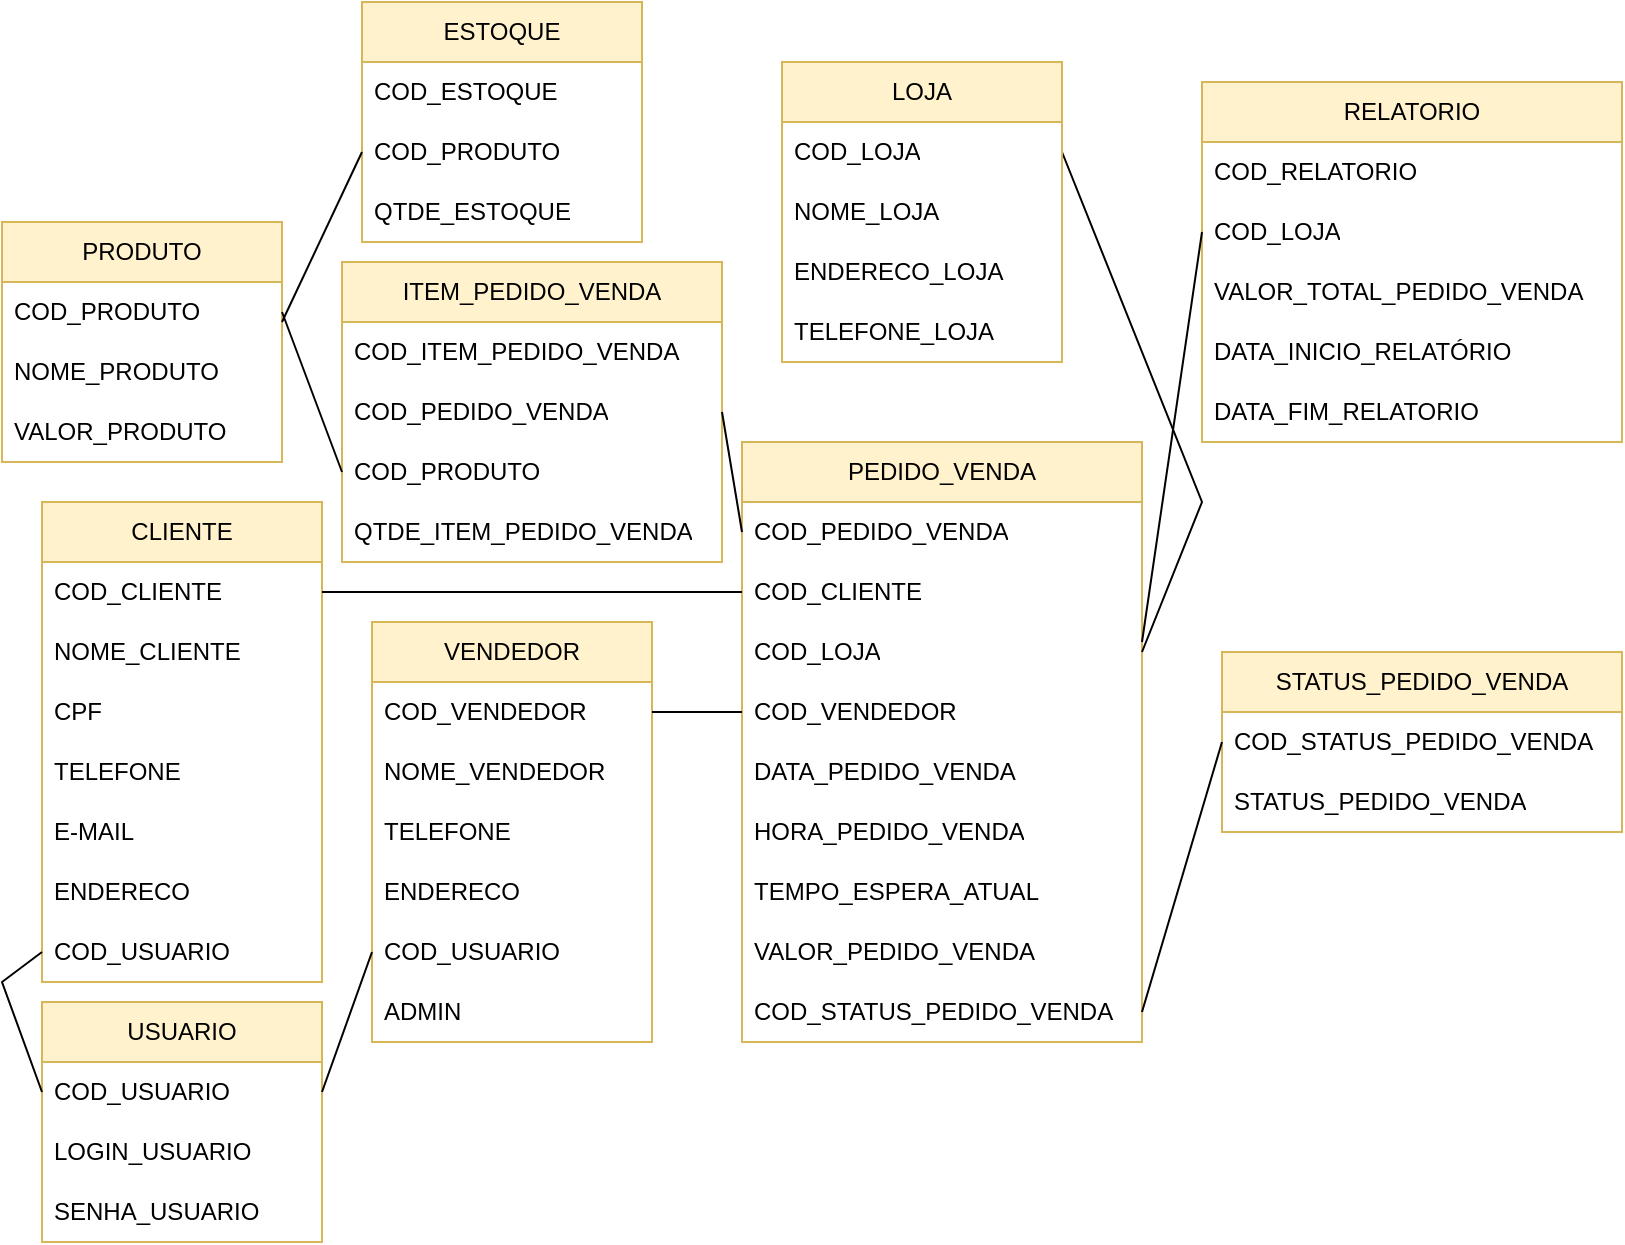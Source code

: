 <mxfile version="21.7.4" type="device">
  <diagram name="Página-1" id="n678Q0d9TaM1FLNu3Zvl">
    <mxGraphModel dx="880" dy="438" grid="1" gridSize="10" guides="1" tooltips="1" connect="1" arrows="1" fold="1" page="1" pageScale="1" pageWidth="827" pageHeight="1169" background="#ffffff" math="0" shadow="0">
      <root>
        <mxCell id="0" />
        <mxCell id="1" parent="0" />
        <mxCell id="YKZT7uWEfTEOfEbENedM-3" value="PEDIDO_VENDA" style="swimlane;fontStyle=0;childLayout=stackLayout;horizontal=1;startSize=30;horizontalStack=0;resizeParent=1;resizeParentMax=0;resizeLast=0;collapsible=1;marginBottom=0;whiteSpace=wrap;html=1;fillColor=#fff2cc;strokeColor=#d6b656;" parent="1" vertex="1">
          <mxGeometry x="380" y="220" width="200" height="300" as="geometry" />
        </mxCell>
        <mxCell id="YKZT7uWEfTEOfEbENedM-4" value="COD_PEDIDO_VENDA" style="text;strokeColor=none;fillColor=none;align=left;verticalAlign=middle;spacingLeft=4;spacingRight=4;overflow=hidden;points=[[0,0.5],[1,0.5]];portConstraint=eastwest;rotatable=0;whiteSpace=wrap;html=1;" parent="YKZT7uWEfTEOfEbENedM-3" vertex="1">
          <mxGeometry y="30" width="200" height="30" as="geometry" />
        </mxCell>
        <mxCell id="YKZT7uWEfTEOfEbENedM-5" value="COD_CLIENTE" style="text;strokeColor=none;fillColor=none;align=left;verticalAlign=middle;spacingLeft=4;spacingRight=4;overflow=hidden;points=[[0,0.5],[1,0.5]];portConstraint=eastwest;rotatable=0;whiteSpace=wrap;html=1;" parent="YKZT7uWEfTEOfEbENedM-3" vertex="1">
          <mxGeometry y="60" width="200" height="30" as="geometry" />
        </mxCell>
        <mxCell id="YKZT7uWEfTEOfEbENedM-45" value="COD_LOJA" style="text;strokeColor=none;fillColor=none;align=left;verticalAlign=middle;spacingLeft=4;spacingRight=4;overflow=hidden;points=[[0,0.5],[1,0.5]];portConstraint=eastwest;rotatable=0;whiteSpace=wrap;html=1;" parent="YKZT7uWEfTEOfEbENedM-3" vertex="1">
          <mxGeometry y="90" width="200" height="30" as="geometry" />
        </mxCell>
        <mxCell id="YKZT7uWEfTEOfEbENedM-46" value="COD_VENDEDOR" style="text;strokeColor=none;fillColor=none;align=left;verticalAlign=middle;spacingLeft=4;spacingRight=4;overflow=hidden;points=[[0,0.5],[1,0.5]];portConstraint=eastwest;rotatable=0;whiteSpace=wrap;html=1;" parent="YKZT7uWEfTEOfEbENedM-3" vertex="1">
          <mxGeometry y="120" width="200" height="30" as="geometry" />
        </mxCell>
        <mxCell id="YKZT7uWEfTEOfEbENedM-7" value="DATA_PEDIDO_VENDA" style="text;strokeColor=none;fillColor=none;align=left;verticalAlign=middle;spacingLeft=4;spacingRight=4;overflow=hidden;points=[[0,0.5],[1,0.5]];portConstraint=eastwest;rotatable=0;whiteSpace=wrap;html=1;" parent="YKZT7uWEfTEOfEbENedM-3" vertex="1">
          <mxGeometry y="150" width="200" height="30" as="geometry" />
        </mxCell>
        <mxCell id="YKZT7uWEfTEOfEbENedM-8" value="HORA_PEDIDO_VENDA" style="text;strokeColor=none;fillColor=none;align=left;verticalAlign=middle;spacingLeft=4;spacingRight=4;overflow=hidden;points=[[0,0.5],[1,0.5]];portConstraint=eastwest;rotatable=0;whiteSpace=wrap;html=1;" parent="YKZT7uWEfTEOfEbENedM-3" vertex="1">
          <mxGeometry y="180" width="200" height="30" as="geometry" />
        </mxCell>
        <mxCell id="YKZT7uWEfTEOfEbENedM-9" value="TEMPO_ESPERA_ATUAL" style="text;strokeColor=none;fillColor=none;align=left;verticalAlign=middle;spacingLeft=4;spacingRight=4;overflow=hidden;points=[[0,0.5],[1,0.5]];portConstraint=eastwest;rotatable=0;whiteSpace=wrap;html=1;" parent="YKZT7uWEfTEOfEbENedM-3" vertex="1">
          <mxGeometry y="210" width="200" height="30" as="geometry" />
        </mxCell>
        <mxCell id="YKZT7uWEfTEOfEbENedM-10" value="VALOR_PEDIDO_VENDA" style="text;strokeColor=none;fillColor=none;align=left;verticalAlign=middle;spacingLeft=4;spacingRight=4;overflow=hidden;points=[[0,0.5],[1,0.5]];portConstraint=eastwest;rotatable=0;whiteSpace=wrap;html=1;" parent="YKZT7uWEfTEOfEbENedM-3" vertex="1">
          <mxGeometry y="240" width="200" height="30" as="geometry" />
        </mxCell>
        <mxCell id="YKZT7uWEfTEOfEbENedM-11" value="COD_STATUS_PEDIDO_VENDA" style="text;strokeColor=none;fillColor=none;align=left;verticalAlign=middle;spacingLeft=4;spacingRight=4;overflow=hidden;points=[[0,0.5],[1,0.5]];portConstraint=eastwest;rotatable=0;whiteSpace=wrap;html=1;" parent="YKZT7uWEfTEOfEbENedM-3" vertex="1">
          <mxGeometry y="270" width="200" height="30" as="geometry" />
        </mxCell>
        <mxCell id="YKZT7uWEfTEOfEbENedM-12" value="CLIENTE" style="swimlane;fontStyle=0;childLayout=stackLayout;horizontal=1;startSize=30;horizontalStack=0;resizeParent=1;resizeParentMax=0;resizeLast=0;collapsible=1;marginBottom=0;whiteSpace=wrap;html=1;fillColor=#fff2cc;strokeColor=#d6b656;" parent="1" vertex="1">
          <mxGeometry x="30" y="250" width="140" height="240" as="geometry" />
        </mxCell>
        <mxCell id="YKZT7uWEfTEOfEbENedM-13" value="COD_CLIENTE" style="text;strokeColor=none;fillColor=none;align=left;verticalAlign=middle;spacingLeft=4;spacingRight=4;overflow=hidden;points=[[0,0.5],[1,0.5]];portConstraint=eastwest;rotatable=0;whiteSpace=wrap;html=1;" parent="YKZT7uWEfTEOfEbENedM-12" vertex="1">
          <mxGeometry y="30" width="140" height="30" as="geometry" />
        </mxCell>
        <mxCell id="YKZT7uWEfTEOfEbENedM-14" value="NOME_CLIENTE" style="text;strokeColor=none;fillColor=none;align=left;verticalAlign=middle;spacingLeft=4;spacingRight=4;overflow=hidden;points=[[0,0.5],[1,0.5]];portConstraint=eastwest;rotatable=0;whiteSpace=wrap;html=1;" parent="YKZT7uWEfTEOfEbENedM-12" vertex="1">
          <mxGeometry y="60" width="140" height="30" as="geometry" />
        </mxCell>
        <mxCell id="YKZT7uWEfTEOfEbENedM-74" value="CPF" style="text;strokeColor=none;fillColor=none;align=left;verticalAlign=middle;spacingLeft=4;spacingRight=4;overflow=hidden;points=[[0,0.5],[1,0.5]];portConstraint=eastwest;rotatable=0;whiteSpace=wrap;html=1;" parent="YKZT7uWEfTEOfEbENedM-12" vertex="1">
          <mxGeometry y="90" width="140" height="30" as="geometry" />
        </mxCell>
        <mxCell id="YKZT7uWEfTEOfEbENedM-15" value="TELEFONE" style="text;strokeColor=none;fillColor=none;align=left;verticalAlign=middle;spacingLeft=4;spacingRight=4;overflow=hidden;points=[[0,0.5],[1,0.5]];portConstraint=eastwest;rotatable=0;whiteSpace=wrap;html=1;" parent="YKZT7uWEfTEOfEbENedM-12" vertex="1">
          <mxGeometry y="120" width="140" height="30" as="geometry" />
        </mxCell>
        <mxCell id="YKZT7uWEfTEOfEbENedM-75" value="E-MAIL" style="text;strokeColor=none;fillColor=none;align=left;verticalAlign=middle;spacingLeft=4;spacingRight=4;overflow=hidden;points=[[0,0.5],[1,0.5]];portConstraint=eastwest;rotatable=0;whiteSpace=wrap;html=1;" parent="YKZT7uWEfTEOfEbENedM-12" vertex="1">
          <mxGeometry y="150" width="140" height="30" as="geometry" />
        </mxCell>
        <mxCell id="YKZT7uWEfTEOfEbENedM-16" value="ENDERECO" style="text;strokeColor=none;fillColor=none;align=left;verticalAlign=middle;spacingLeft=4;spacingRight=4;overflow=hidden;points=[[0,0.5],[1,0.5]];portConstraint=eastwest;rotatable=0;whiteSpace=wrap;html=1;" parent="YKZT7uWEfTEOfEbENedM-12" vertex="1">
          <mxGeometry y="180" width="140" height="30" as="geometry" />
        </mxCell>
        <mxCell id="YKZT7uWEfTEOfEbENedM-36" value="COD_USUARIO" style="text;strokeColor=none;fillColor=none;align=left;verticalAlign=middle;spacingLeft=4;spacingRight=4;overflow=hidden;points=[[0,0.5],[1,0.5]];portConstraint=eastwest;rotatable=0;whiteSpace=wrap;html=1;" parent="YKZT7uWEfTEOfEbENedM-12" vertex="1">
          <mxGeometry y="210" width="140" height="30" as="geometry" />
        </mxCell>
        <mxCell id="YKZT7uWEfTEOfEbENedM-25" value="ITEM_PEDIDO_VENDA" style="swimlane;fontStyle=0;childLayout=stackLayout;horizontal=1;startSize=30;horizontalStack=0;resizeParent=1;resizeParentMax=0;resizeLast=0;collapsible=1;marginBottom=0;whiteSpace=wrap;html=1;fillColor=#fff2cc;strokeColor=#d6b656;" parent="1" vertex="1">
          <mxGeometry x="180" y="130" width="190" height="150" as="geometry" />
        </mxCell>
        <mxCell id="YKZT7uWEfTEOfEbENedM-26" value="COD_ITEM_PEDIDO_VENDA" style="text;strokeColor=none;fillColor=none;align=left;verticalAlign=middle;spacingLeft=4;spacingRight=4;overflow=hidden;points=[[0,0.5],[1,0.5]];portConstraint=eastwest;rotatable=0;whiteSpace=wrap;html=1;" parent="YKZT7uWEfTEOfEbENedM-25" vertex="1">
          <mxGeometry y="30" width="190" height="30" as="geometry" />
        </mxCell>
        <mxCell id="YKZT7uWEfTEOfEbENedM-27" value="COD_PEDIDO_VENDA" style="text;strokeColor=none;fillColor=none;align=left;verticalAlign=middle;spacingLeft=4;spacingRight=4;overflow=hidden;points=[[0,0.5],[1,0.5]];portConstraint=eastwest;rotatable=0;whiteSpace=wrap;html=1;" parent="YKZT7uWEfTEOfEbENedM-25" vertex="1">
          <mxGeometry y="60" width="190" height="30" as="geometry" />
        </mxCell>
        <mxCell id="YKZT7uWEfTEOfEbENedM-28" value="COD_PRODUTO" style="text;strokeColor=none;fillColor=none;align=left;verticalAlign=middle;spacingLeft=4;spacingRight=4;overflow=hidden;points=[[0,0.5],[1,0.5]];portConstraint=eastwest;rotatable=0;whiteSpace=wrap;html=1;" parent="YKZT7uWEfTEOfEbENedM-25" vertex="1">
          <mxGeometry y="90" width="190" height="30" as="geometry" />
        </mxCell>
        <mxCell id="YKZT7uWEfTEOfEbENedM-29" value="QTDE_ITEM_PEDIDO_VENDA" style="text;strokeColor=none;fillColor=none;align=left;verticalAlign=middle;spacingLeft=4;spacingRight=4;overflow=hidden;points=[[0,0.5],[1,0.5]];portConstraint=eastwest;rotatable=0;whiteSpace=wrap;html=1;" parent="YKZT7uWEfTEOfEbENedM-25" vertex="1">
          <mxGeometry y="120" width="190" height="30" as="geometry" />
        </mxCell>
        <mxCell id="YKZT7uWEfTEOfEbENedM-30" value="" style="endArrow=none;html=1;rounded=0;entryX=1;entryY=0.5;entryDx=0;entryDy=0;exitX=0;exitY=0.5;exitDx=0;exitDy=0;" parent="1" source="YKZT7uWEfTEOfEbENedM-4" target="YKZT7uWEfTEOfEbENedM-27" edge="1">
          <mxGeometry width="50" height="50" relative="1" as="geometry">
            <mxPoint x="390" y="160" as="sourcePoint" />
            <mxPoint x="440" y="110" as="targetPoint" />
          </mxGeometry>
        </mxCell>
        <mxCell id="YKZT7uWEfTEOfEbENedM-31" value="PRODUTO" style="swimlane;fontStyle=0;childLayout=stackLayout;horizontal=1;startSize=30;horizontalStack=0;resizeParent=1;resizeParentMax=0;resizeLast=0;collapsible=1;marginBottom=0;whiteSpace=wrap;html=1;fillColor=#fff2cc;strokeColor=#d6b656;" parent="1" vertex="1">
          <mxGeometry x="10" y="110" width="140" height="120" as="geometry" />
        </mxCell>
        <mxCell id="YKZT7uWEfTEOfEbENedM-32" value="COD_PRODUTO" style="text;strokeColor=none;fillColor=none;align=left;verticalAlign=middle;spacingLeft=4;spacingRight=4;overflow=hidden;points=[[0,0.5],[1,0.5]];portConstraint=eastwest;rotatable=0;whiteSpace=wrap;html=1;" parent="YKZT7uWEfTEOfEbENedM-31" vertex="1">
          <mxGeometry y="30" width="140" height="30" as="geometry" />
        </mxCell>
        <mxCell id="YKZT7uWEfTEOfEbENedM-33" value="NOME_PRODUTO" style="text;strokeColor=none;fillColor=none;align=left;verticalAlign=middle;spacingLeft=4;spacingRight=4;overflow=hidden;points=[[0,0.5],[1,0.5]];portConstraint=eastwest;rotatable=0;whiteSpace=wrap;html=1;" parent="YKZT7uWEfTEOfEbENedM-31" vertex="1">
          <mxGeometry y="60" width="140" height="30" as="geometry" />
        </mxCell>
        <mxCell id="YKZT7uWEfTEOfEbENedM-34" value="VALOR_PRODUTO" style="text;strokeColor=none;fillColor=none;align=left;verticalAlign=middle;spacingLeft=4;spacingRight=4;overflow=hidden;points=[[0,0.5],[1,0.5]];portConstraint=eastwest;rotatable=0;whiteSpace=wrap;html=1;" parent="YKZT7uWEfTEOfEbENedM-31" vertex="1">
          <mxGeometry y="90" width="140" height="30" as="geometry" />
        </mxCell>
        <mxCell id="YKZT7uWEfTEOfEbENedM-37" value="" style="endArrow=none;html=1;rounded=0;entryX=1;entryY=0.5;entryDx=0;entryDy=0;exitX=0;exitY=0.5;exitDx=0;exitDy=0;" parent="1" source="YKZT7uWEfTEOfEbENedM-28" target="YKZT7uWEfTEOfEbENedM-32" edge="1">
          <mxGeometry width="50" height="50" relative="1" as="geometry">
            <mxPoint x="370" y="230" as="sourcePoint" />
            <mxPoint x="420" y="180" as="targetPoint" />
          </mxGeometry>
        </mxCell>
        <mxCell id="YKZT7uWEfTEOfEbENedM-39" value="USUARIO" style="swimlane;fontStyle=0;childLayout=stackLayout;horizontal=1;startSize=30;horizontalStack=0;resizeParent=1;resizeParentMax=0;resizeLast=0;collapsible=1;marginBottom=0;whiteSpace=wrap;html=1;fillColor=#fff2cc;strokeColor=#d6b656;" parent="1" vertex="1">
          <mxGeometry x="30" y="500" width="140" height="120" as="geometry" />
        </mxCell>
        <mxCell id="YKZT7uWEfTEOfEbENedM-40" value="COD_USUARIO" style="text;strokeColor=none;fillColor=none;align=left;verticalAlign=middle;spacingLeft=4;spacingRight=4;overflow=hidden;points=[[0,0.5],[1,0.5]];portConstraint=eastwest;rotatable=0;whiteSpace=wrap;html=1;" parent="YKZT7uWEfTEOfEbENedM-39" vertex="1">
          <mxGeometry y="30" width="140" height="30" as="geometry" />
        </mxCell>
        <mxCell id="YKZT7uWEfTEOfEbENedM-41" value="LOGIN_USUARIO" style="text;strokeColor=none;fillColor=none;align=left;verticalAlign=middle;spacingLeft=4;spacingRight=4;overflow=hidden;points=[[0,0.5],[1,0.5]];portConstraint=eastwest;rotatable=0;whiteSpace=wrap;html=1;" parent="YKZT7uWEfTEOfEbENedM-39" vertex="1">
          <mxGeometry y="60" width="140" height="30" as="geometry" />
        </mxCell>
        <mxCell id="YKZT7uWEfTEOfEbENedM-42" value="SENHA_USUARIO" style="text;strokeColor=none;fillColor=none;align=left;verticalAlign=middle;spacingLeft=4;spacingRight=4;overflow=hidden;points=[[0,0.5],[1,0.5]];portConstraint=eastwest;rotatable=0;whiteSpace=wrap;html=1;" parent="YKZT7uWEfTEOfEbENedM-39" vertex="1">
          <mxGeometry y="90" width="140" height="30" as="geometry" />
        </mxCell>
        <mxCell id="YKZT7uWEfTEOfEbENedM-43" value="" style="endArrow=none;html=1;rounded=0;entryX=0;entryY=0.5;entryDx=0;entryDy=0;exitX=0;exitY=0.5;exitDx=0;exitDy=0;" parent="1" source="YKZT7uWEfTEOfEbENedM-40" target="YKZT7uWEfTEOfEbENedM-36" edge="1">
          <mxGeometry width="50" height="50" relative="1" as="geometry">
            <mxPoint x="160" y="390" as="sourcePoint" />
            <mxPoint x="210" y="340" as="targetPoint" />
            <Array as="points">
              <mxPoint x="10" y="490" />
            </Array>
          </mxGeometry>
        </mxCell>
        <mxCell id="YKZT7uWEfTEOfEbENedM-47" value="" style="endArrow=none;html=1;rounded=0;entryX=1;entryY=0.5;entryDx=0;entryDy=0;exitX=1;exitY=0.5;exitDx=0;exitDy=0;" parent="1" source="YKZT7uWEfTEOfEbENedM-49" target="YKZT7uWEfTEOfEbENedM-45" edge="1">
          <mxGeometry width="50" height="50" relative="1" as="geometry">
            <mxPoint x="590" y="60" as="sourcePoint" />
            <mxPoint x="520" y="270" as="targetPoint" />
            <Array as="points">
              <mxPoint x="610" y="250" />
            </Array>
          </mxGeometry>
        </mxCell>
        <mxCell id="YKZT7uWEfTEOfEbENedM-48" value="LOJA" style="swimlane;fontStyle=0;childLayout=stackLayout;horizontal=1;startSize=30;horizontalStack=0;resizeParent=1;resizeParentMax=0;resizeLast=0;collapsible=1;marginBottom=0;whiteSpace=wrap;html=1;fillColor=#fff2cc;strokeColor=#d6b656;" parent="1" vertex="1">
          <mxGeometry x="400" y="30" width="140" height="150" as="geometry" />
        </mxCell>
        <mxCell id="YKZT7uWEfTEOfEbENedM-49" value="COD_LOJA" style="text;strokeColor=none;fillColor=none;align=left;verticalAlign=middle;spacingLeft=4;spacingRight=4;overflow=hidden;points=[[0,0.5],[1,0.5]];portConstraint=eastwest;rotatable=0;whiteSpace=wrap;html=1;" parent="YKZT7uWEfTEOfEbENedM-48" vertex="1">
          <mxGeometry y="30" width="140" height="30" as="geometry" />
        </mxCell>
        <mxCell id="YKZT7uWEfTEOfEbENedM-50" value="NOME_LOJA" style="text;strokeColor=none;fillColor=none;align=left;verticalAlign=middle;spacingLeft=4;spacingRight=4;overflow=hidden;points=[[0,0.5],[1,0.5]];portConstraint=eastwest;rotatable=0;whiteSpace=wrap;html=1;" parent="YKZT7uWEfTEOfEbENedM-48" vertex="1">
          <mxGeometry y="60" width="140" height="30" as="geometry" />
        </mxCell>
        <mxCell id="YKZT7uWEfTEOfEbENedM-51" value="ENDERECO_LOJA" style="text;strokeColor=none;fillColor=none;align=left;verticalAlign=middle;spacingLeft=4;spacingRight=4;overflow=hidden;points=[[0,0.5],[1,0.5]];portConstraint=eastwest;rotatable=0;whiteSpace=wrap;html=1;" parent="YKZT7uWEfTEOfEbENedM-48" vertex="1">
          <mxGeometry y="90" width="140" height="30" as="geometry" />
        </mxCell>
        <mxCell id="YKZT7uWEfTEOfEbENedM-52" value="TELEFONE_LOJA" style="text;strokeColor=none;fillColor=none;align=left;verticalAlign=middle;spacingLeft=4;spacingRight=4;overflow=hidden;points=[[0,0.5],[1,0.5]];portConstraint=eastwest;rotatable=0;whiteSpace=wrap;html=1;" parent="YKZT7uWEfTEOfEbENedM-48" vertex="1">
          <mxGeometry y="120" width="140" height="30" as="geometry" />
        </mxCell>
        <mxCell id="YKZT7uWEfTEOfEbENedM-57" value="VENDEDOR" style="swimlane;fontStyle=0;childLayout=stackLayout;horizontal=1;startSize=30;horizontalStack=0;resizeParent=1;resizeParentMax=0;resizeLast=0;collapsible=1;marginBottom=0;whiteSpace=wrap;html=1;fillColor=#fff2cc;strokeColor=#d6b656;" parent="1" vertex="1">
          <mxGeometry x="195" y="310" width="140" height="210" as="geometry" />
        </mxCell>
        <mxCell id="YKZT7uWEfTEOfEbENedM-58" value="COD_VENDEDOR" style="text;strokeColor=none;fillColor=none;align=left;verticalAlign=middle;spacingLeft=4;spacingRight=4;overflow=hidden;points=[[0,0.5],[1,0.5]];portConstraint=eastwest;rotatable=0;whiteSpace=wrap;html=1;" parent="YKZT7uWEfTEOfEbENedM-57" vertex="1">
          <mxGeometry y="30" width="140" height="30" as="geometry" />
        </mxCell>
        <mxCell id="YKZT7uWEfTEOfEbENedM-59" value="NOME_VENDEDOR" style="text;strokeColor=none;fillColor=none;align=left;verticalAlign=middle;spacingLeft=4;spacingRight=4;overflow=hidden;points=[[0,0.5],[1,0.5]];portConstraint=eastwest;rotatable=0;whiteSpace=wrap;html=1;" parent="YKZT7uWEfTEOfEbENedM-57" vertex="1">
          <mxGeometry y="60" width="140" height="30" as="geometry" />
        </mxCell>
        <mxCell id="YKZT7uWEfTEOfEbENedM-60" value="TELEFONE" style="text;strokeColor=none;fillColor=none;align=left;verticalAlign=middle;spacingLeft=4;spacingRight=4;overflow=hidden;points=[[0,0.5],[1,0.5]];portConstraint=eastwest;rotatable=0;whiteSpace=wrap;html=1;" parent="YKZT7uWEfTEOfEbENedM-57" vertex="1">
          <mxGeometry y="90" width="140" height="30" as="geometry" />
        </mxCell>
        <mxCell id="YKZT7uWEfTEOfEbENedM-61" value="ENDERECO" style="text;strokeColor=none;fillColor=none;align=left;verticalAlign=middle;spacingLeft=4;spacingRight=4;overflow=hidden;points=[[0,0.5],[1,0.5]];portConstraint=eastwest;rotatable=0;whiteSpace=wrap;html=1;" parent="YKZT7uWEfTEOfEbENedM-57" vertex="1">
          <mxGeometry y="120" width="140" height="30" as="geometry" />
        </mxCell>
        <mxCell id="YKZT7uWEfTEOfEbENedM-62" value="COD_USUARIO" style="text;strokeColor=none;fillColor=none;align=left;verticalAlign=middle;spacingLeft=4;spacingRight=4;overflow=hidden;points=[[0,0.5],[1,0.5]];portConstraint=eastwest;rotatable=0;whiteSpace=wrap;html=1;" parent="YKZT7uWEfTEOfEbENedM-57" vertex="1">
          <mxGeometry y="150" width="140" height="30" as="geometry" />
        </mxCell>
        <mxCell id="YKZT7uWEfTEOfEbENedM-65" value="ADMIN" style="text;strokeColor=none;fillColor=none;align=left;verticalAlign=middle;spacingLeft=4;spacingRight=4;overflow=hidden;points=[[0,0.5],[1,0.5]];portConstraint=eastwest;rotatable=0;whiteSpace=wrap;html=1;" parent="YKZT7uWEfTEOfEbENedM-57" vertex="1">
          <mxGeometry y="180" width="140" height="30" as="geometry" />
        </mxCell>
        <mxCell id="YKZT7uWEfTEOfEbENedM-64" value="" style="endArrow=none;html=1;rounded=0;exitX=1;exitY=0.5;exitDx=0;exitDy=0;entryX=0;entryY=0.5;entryDx=0;entryDy=0;" parent="1" source="YKZT7uWEfTEOfEbENedM-58" target="YKZT7uWEfTEOfEbENedM-46" edge="1">
          <mxGeometry width="50" height="50" relative="1" as="geometry">
            <mxPoint x="470" y="320" as="sourcePoint" />
            <mxPoint x="520" y="270" as="targetPoint" />
          </mxGeometry>
        </mxCell>
        <mxCell id="YKZT7uWEfTEOfEbENedM-66" value="" style="endArrow=none;html=1;rounded=0;entryX=1;entryY=0.5;entryDx=0;entryDy=0;exitX=0;exitY=0.5;exitDx=0;exitDy=0;" parent="1" source="YKZT7uWEfTEOfEbENedM-62" target="YKZT7uWEfTEOfEbENedM-40" edge="1">
          <mxGeometry width="50" height="50" relative="1" as="geometry">
            <mxPoint x="470" y="320" as="sourcePoint" />
            <mxPoint x="520" y="270" as="targetPoint" />
          </mxGeometry>
        </mxCell>
        <mxCell id="YKZT7uWEfTEOfEbENedM-68" value="ESTOQUE" style="swimlane;fontStyle=0;childLayout=stackLayout;horizontal=1;startSize=30;horizontalStack=0;resizeParent=1;resizeParentMax=0;resizeLast=0;collapsible=1;marginBottom=0;whiteSpace=wrap;html=1;fillColor=#fff2cc;strokeColor=#d6b656;" parent="1" vertex="1">
          <mxGeometry x="190" width="140" height="120" as="geometry" />
        </mxCell>
        <mxCell id="YKZT7uWEfTEOfEbENedM-69" value="COD_ESTOQUE" style="text;strokeColor=none;fillColor=none;align=left;verticalAlign=middle;spacingLeft=4;spacingRight=4;overflow=hidden;points=[[0,0.5],[1,0.5]];portConstraint=eastwest;rotatable=0;whiteSpace=wrap;html=1;" parent="YKZT7uWEfTEOfEbENedM-68" vertex="1">
          <mxGeometry y="30" width="140" height="30" as="geometry" />
        </mxCell>
        <mxCell id="YKZT7uWEfTEOfEbENedM-70" value="COD_PRODUTO" style="text;strokeColor=none;fillColor=none;align=left;verticalAlign=middle;spacingLeft=4;spacingRight=4;overflow=hidden;points=[[0,0.5],[1,0.5]];portConstraint=eastwest;rotatable=0;whiteSpace=wrap;html=1;" parent="YKZT7uWEfTEOfEbENedM-68" vertex="1">
          <mxGeometry y="60" width="140" height="30" as="geometry" />
        </mxCell>
        <mxCell id="YKZT7uWEfTEOfEbENedM-71" value="QTDE_ESTOQUE" style="text;strokeColor=none;fillColor=none;align=left;verticalAlign=middle;spacingLeft=4;spacingRight=4;overflow=hidden;points=[[0,0.5],[1,0.5]];portConstraint=eastwest;rotatable=0;whiteSpace=wrap;html=1;" parent="YKZT7uWEfTEOfEbENedM-68" vertex="1">
          <mxGeometry y="90" width="140" height="30" as="geometry" />
        </mxCell>
        <mxCell id="YKZT7uWEfTEOfEbENedM-72" value="" style="endArrow=none;html=1;rounded=0;exitX=0;exitY=0.5;exitDx=0;exitDy=0;entryX=1;entryY=0.5;entryDx=0;entryDy=0;" parent="1" source="YKZT7uWEfTEOfEbENedM-5" target="YKZT7uWEfTEOfEbENedM-13" edge="1">
          <mxGeometry width="50" height="50" relative="1" as="geometry">
            <mxPoint x="470" y="210" as="sourcePoint" />
            <mxPoint x="520" y="160" as="targetPoint" />
          </mxGeometry>
        </mxCell>
        <mxCell id="YKZT7uWEfTEOfEbENedM-73" value="" style="endArrow=none;html=1;rounded=0;entryX=0;entryY=0.5;entryDx=0;entryDy=0;" parent="1" target="YKZT7uWEfTEOfEbENedM-70" edge="1">
          <mxGeometry width="50" height="50" relative="1" as="geometry">
            <mxPoint x="150" y="160" as="sourcePoint" />
            <mxPoint x="520" y="160" as="targetPoint" />
          </mxGeometry>
        </mxCell>
        <mxCell id="YKZT7uWEfTEOfEbENedM-76" value="STATUS_PEDIDO_VENDA" style="swimlane;fontStyle=0;childLayout=stackLayout;horizontal=1;startSize=30;horizontalStack=0;resizeParent=1;resizeParentMax=0;resizeLast=0;collapsible=1;marginBottom=0;whiteSpace=wrap;html=1;fillColor=#fff2cc;strokeColor=#d6b656;" parent="1" vertex="1">
          <mxGeometry x="620" y="325" width="200" height="90" as="geometry" />
        </mxCell>
        <mxCell id="YKZT7uWEfTEOfEbENedM-77" value="COD_STATUS_PEDIDO_VENDA" style="text;strokeColor=none;fillColor=none;align=left;verticalAlign=middle;spacingLeft=4;spacingRight=4;overflow=hidden;points=[[0,0.5],[1,0.5]];portConstraint=eastwest;rotatable=0;whiteSpace=wrap;html=1;" parent="YKZT7uWEfTEOfEbENedM-76" vertex="1">
          <mxGeometry y="30" width="200" height="30" as="geometry" />
        </mxCell>
        <mxCell id="YKZT7uWEfTEOfEbENedM-78" value="STATUS_PEDIDO_VENDA" style="text;strokeColor=none;fillColor=none;align=left;verticalAlign=middle;spacingLeft=4;spacingRight=4;overflow=hidden;points=[[0,0.5],[1,0.5]];portConstraint=eastwest;rotatable=0;whiteSpace=wrap;html=1;" parent="YKZT7uWEfTEOfEbENedM-76" vertex="1">
          <mxGeometry y="60" width="200" height="30" as="geometry" />
        </mxCell>
        <mxCell id="YKZT7uWEfTEOfEbENedM-80" value="" style="endArrow=none;html=1;rounded=0;entryX=0;entryY=0.5;entryDx=0;entryDy=0;exitX=1;exitY=0.5;exitDx=0;exitDy=0;" parent="1" source="YKZT7uWEfTEOfEbENedM-11" target="YKZT7uWEfTEOfEbENedM-77" edge="1">
          <mxGeometry width="50" height="50" relative="1" as="geometry">
            <mxPoint x="470" y="330" as="sourcePoint" />
            <mxPoint x="520" y="280" as="targetPoint" />
          </mxGeometry>
        </mxCell>
        <mxCell id="YKZT7uWEfTEOfEbENedM-81" value="RELATORIO" style="swimlane;fontStyle=0;childLayout=stackLayout;horizontal=1;startSize=30;horizontalStack=0;resizeParent=1;resizeParentMax=0;resizeLast=0;collapsible=1;marginBottom=0;whiteSpace=wrap;html=1;fillColor=#fff2cc;strokeColor=#d6b656;" parent="1" vertex="1">
          <mxGeometry x="610" y="40" width="210" height="180" as="geometry" />
        </mxCell>
        <mxCell id="YKZT7uWEfTEOfEbENedM-82" value="COD_RELATORIO" style="text;strokeColor=none;fillColor=none;align=left;verticalAlign=middle;spacingLeft=4;spacingRight=4;overflow=hidden;points=[[0,0.5],[1,0.5]];portConstraint=eastwest;rotatable=0;whiteSpace=wrap;html=1;" parent="YKZT7uWEfTEOfEbENedM-81" vertex="1">
          <mxGeometry y="30" width="210" height="30" as="geometry" />
        </mxCell>
        <mxCell id="YKZT7uWEfTEOfEbENedM-83" value="COD_LOJA" style="text;strokeColor=none;fillColor=none;align=left;verticalAlign=middle;spacingLeft=4;spacingRight=4;overflow=hidden;points=[[0,0.5],[1,0.5]];portConstraint=eastwest;rotatable=0;whiteSpace=wrap;html=1;" parent="YKZT7uWEfTEOfEbENedM-81" vertex="1">
          <mxGeometry y="60" width="210" height="30" as="geometry" />
        </mxCell>
        <mxCell id="YKZT7uWEfTEOfEbENedM-84" value="VALOR_TOTAL_PEDIDO_VENDA" style="text;strokeColor=none;fillColor=none;align=left;verticalAlign=middle;spacingLeft=4;spacingRight=4;overflow=hidden;points=[[0,0.5],[1,0.5]];portConstraint=eastwest;rotatable=0;whiteSpace=wrap;html=1;" parent="YKZT7uWEfTEOfEbENedM-81" vertex="1">
          <mxGeometry y="90" width="210" height="30" as="geometry" />
        </mxCell>
        <mxCell id="YKZT7uWEfTEOfEbENedM-85" value="DATA_INICIO_RELATÓRIO" style="text;strokeColor=none;fillColor=none;align=left;verticalAlign=middle;spacingLeft=4;spacingRight=4;overflow=hidden;points=[[0,0.5],[1,0.5]];portConstraint=eastwest;rotatable=0;whiteSpace=wrap;html=1;" parent="YKZT7uWEfTEOfEbENedM-81" vertex="1">
          <mxGeometry y="120" width="210" height="30" as="geometry" />
        </mxCell>
        <mxCell id="YKZT7uWEfTEOfEbENedM-86" value="DATA_FIM_RELATORIO" style="text;strokeColor=none;fillColor=none;align=left;verticalAlign=middle;spacingLeft=4;spacingRight=4;overflow=hidden;points=[[0,0.5],[1,0.5]];portConstraint=eastwest;rotatable=0;whiteSpace=wrap;html=1;" parent="YKZT7uWEfTEOfEbENedM-81" vertex="1">
          <mxGeometry y="150" width="210" height="30" as="geometry" />
        </mxCell>
        <mxCell id="YKZT7uWEfTEOfEbENedM-87" value="" style="endArrow=none;html=1;rounded=0;entryX=0;entryY=0.5;entryDx=0;entryDy=0;" parent="1" target="YKZT7uWEfTEOfEbENedM-83" edge="1">
          <mxGeometry width="50" height="50" relative="1" as="geometry">
            <mxPoint x="580" y="320" as="sourcePoint" />
            <mxPoint x="520" y="280" as="targetPoint" />
          </mxGeometry>
        </mxCell>
      </root>
    </mxGraphModel>
  </diagram>
</mxfile>
